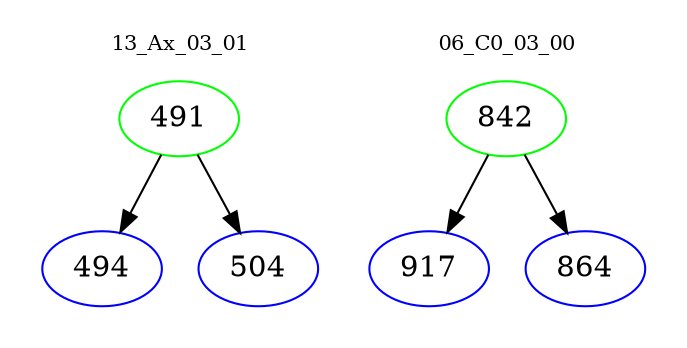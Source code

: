 digraph{
subgraph cluster_0 {
color = white
label = "13_Ax_03_01";
fontsize=10;
T0_491 [label="491", color="green"]
T0_491 -> T0_494 [color="black"]
T0_494 [label="494", color="blue"]
T0_491 -> T0_504 [color="black"]
T0_504 [label="504", color="blue"]
}
subgraph cluster_1 {
color = white
label = "06_C0_03_00";
fontsize=10;
T1_842 [label="842", color="green"]
T1_842 -> T1_917 [color="black"]
T1_917 [label="917", color="blue"]
T1_842 -> T1_864 [color="black"]
T1_864 [label="864", color="blue"]
}
}
